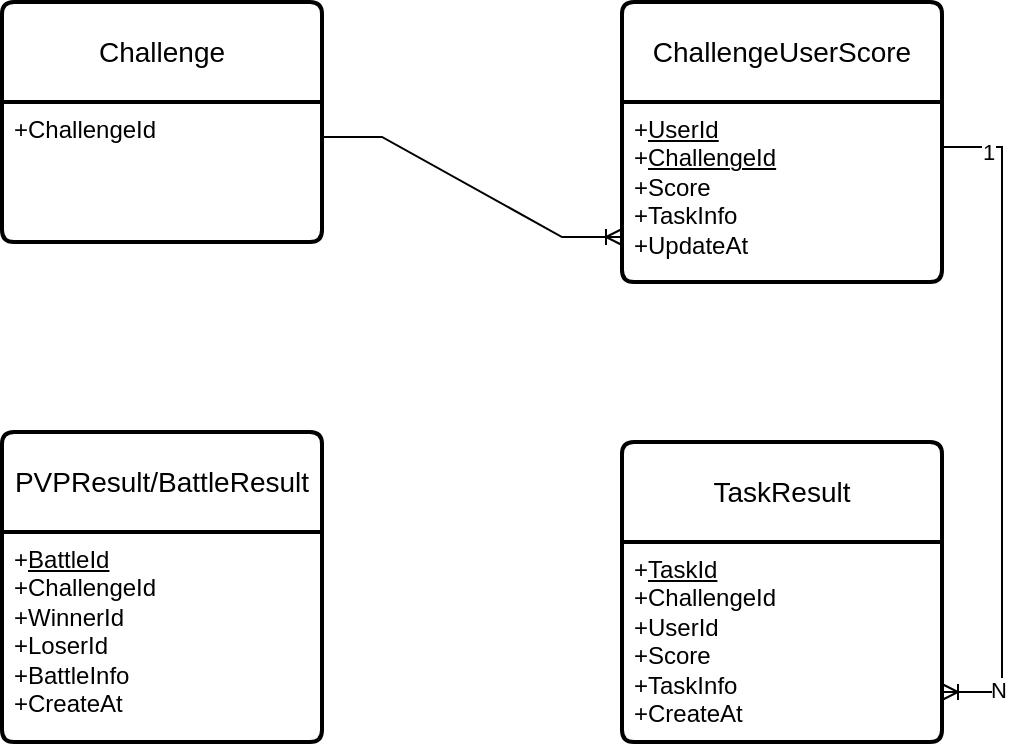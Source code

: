 <mxfile version="21.6.6" type="github" pages="4">
  <diagram name="ER Diagram" id="ZLI-xnwd5I3-F7gUhsCu">
    <mxGraphModel dx="1434" dy="728" grid="1" gridSize="10" guides="1" tooltips="1" connect="1" arrows="1" fold="1" page="1" pageScale="1" pageWidth="827" pageHeight="1169" math="0" shadow="0">
      <root>
        <mxCell id="0" />
        <mxCell id="1" parent="0" />
        <mxCell id="JRfJdb27c1tYHtVessSR-1" value="Challenge" style="swimlane;childLayout=stackLayout;horizontal=1;startSize=50;horizontalStack=0;rounded=1;fontSize=14;fontStyle=0;strokeWidth=2;resizeParent=0;resizeLast=1;shadow=0;dashed=0;align=center;arcSize=4;whiteSpace=wrap;html=1;" parent="1" vertex="1">
          <mxGeometry x="170" y="80" width="160" height="120" as="geometry" />
        </mxCell>
        <mxCell id="JRfJdb27c1tYHtVessSR-2" value="+ChallengeId" style="align=left;strokeColor=none;fillColor=none;spacingLeft=4;fontSize=12;verticalAlign=top;resizable=0;rotatable=0;part=1;html=1;" parent="JRfJdb27c1tYHtVessSR-1" vertex="1">
          <mxGeometry y="50" width="160" height="70" as="geometry" />
        </mxCell>
        <mxCell id="JRfJdb27c1tYHtVessSR-3" value="ChallengeUserScore" style="swimlane;childLayout=stackLayout;horizontal=1;startSize=50;horizontalStack=0;rounded=1;fontSize=14;fontStyle=0;strokeWidth=2;resizeParent=0;resizeLast=1;shadow=0;dashed=0;align=center;arcSize=4;whiteSpace=wrap;html=1;" parent="1" vertex="1">
          <mxGeometry x="480" y="80" width="160" height="140" as="geometry">
            <mxRectangle x="470" y="220" width="70" height="50" as="alternateBounds" />
          </mxGeometry>
        </mxCell>
        <mxCell id="JRfJdb27c1tYHtVessSR-4" value="+&lt;u&gt;UserId&lt;/u&gt;&lt;br&gt;+&lt;u&gt;ChallengeId&lt;/u&gt;&lt;br&gt;+Score&lt;br&gt;+TaskInfo&lt;br&gt;+UpdateAt" style="align=left;strokeColor=none;fillColor=none;spacingLeft=4;fontSize=12;verticalAlign=top;resizable=0;rotatable=0;part=1;html=1;" parent="JRfJdb27c1tYHtVessSR-3" vertex="1">
          <mxGeometry y="50" width="160" height="90" as="geometry" />
        </mxCell>
        <mxCell id="jsPrpI_O9WZwSgl6cPqi-1" value="TaskResult" style="swimlane;childLayout=stackLayout;horizontal=1;startSize=50;horizontalStack=0;rounded=1;fontSize=14;fontStyle=0;strokeWidth=2;resizeParent=0;resizeLast=1;shadow=0;dashed=0;align=center;arcSize=4;whiteSpace=wrap;html=1;" parent="1" vertex="1">
          <mxGeometry x="480" y="300" width="160" height="150" as="geometry" />
        </mxCell>
        <mxCell id="jsPrpI_O9WZwSgl6cPqi-2" value="+&lt;u&gt;TaskId&lt;/u&gt;&lt;br&gt;+ChallengeId&lt;br&gt;+UserId&lt;br&gt;+Score&lt;br&gt;+TaskInfo&lt;br&gt;+CreateAt" style="align=left;strokeColor=none;fillColor=none;spacingLeft=4;fontSize=12;verticalAlign=top;resizable=0;rotatable=0;part=1;html=1;" parent="jsPrpI_O9WZwSgl6cPqi-1" vertex="1">
          <mxGeometry y="50" width="160" height="100" as="geometry" />
        </mxCell>
        <mxCell id="jsPrpI_O9WZwSgl6cPqi-3" value="PVPResult/BattleResult" style="swimlane;childLayout=stackLayout;horizontal=1;startSize=50;horizontalStack=0;rounded=1;fontSize=14;fontStyle=0;strokeWidth=2;resizeParent=0;resizeLast=1;shadow=0;dashed=0;align=center;arcSize=4;whiteSpace=wrap;html=1;" parent="1" vertex="1">
          <mxGeometry x="170" y="295" width="160" height="155" as="geometry" />
        </mxCell>
        <mxCell id="jsPrpI_O9WZwSgl6cPqi-4" value="+&lt;u&gt;BattleId&lt;/u&gt;&lt;br&gt;+ChallengeId&lt;br&gt;+WinnerId&lt;br&gt;+LoserId&lt;br&gt;+BattleInfo&lt;br&gt;+CreateAt" style="align=left;strokeColor=none;fillColor=none;spacingLeft=4;fontSize=12;verticalAlign=top;resizable=0;rotatable=0;part=1;html=1;" parent="jsPrpI_O9WZwSgl6cPqi-3" vertex="1">
          <mxGeometry y="50" width="160" height="105" as="geometry" />
        </mxCell>
        <mxCell id="WyVsY10MQ5rmwuFhoHbH-16" value="" style="edgeStyle=entityRelationEdgeStyle;fontSize=12;html=1;endArrow=ERoneToMany;rounded=0;entryX=1;entryY=0.75;entryDx=0;entryDy=0;exitX=1;exitY=0.25;exitDx=0;exitDy=0;" parent="1" source="JRfJdb27c1tYHtVessSR-4" target="jsPrpI_O9WZwSgl6cPqi-2" edge="1">
          <mxGeometry width="100" height="100" relative="1" as="geometry">
            <mxPoint x="700" y="190" as="sourcePoint" />
            <mxPoint x="690" y="360" as="targetPoint" />
            <Array as="points">
              <mxPoint x="740" y="390" />
              <mxPoint x="690" y="220" />
              <mxPoint x="730" y="240" />
              <mxPoint x="770" y="200" />
              <mxPoint x="740" y="200" />
              <mxPoint x="770" y="330" />
              <mxPoint x="740" y="390" />
            </Array>
          </mxGeometry>
        </mxCell>
        <mxCell id="WyVsY10MQ5rmwuFhoHbH-17" value="1" style="edgeLabel;html=1;align=center;verticalAlign=middle;resizable=0;points=[];" parent="WyVsY10MQ5rmwuFhoHbH-16" vertex="1" connectable="0">
          <mxGeometry x="-0.865" y="-2" relative="1" as="geometry">
            <mxPoint as="offset" />
          </mxGeometry>
        </mxCell>
        <mxCell id="WyVsY10MQ5rmwuFhoHbH-18" value="N" style="edgeLabel;html=1;align=center;verticalAlign=middle;resizable=0;points=[];" parent="WyVsY10MQ5rmwuFhoHbH-16" vertex="1" connectable="0">
          <mxGeometry x="0.836" y="-1" relative="1" as="geometry">
            <mxPoint as="offset" />
          </mxGeometry>
        </mxCell>
        <mxCell id="AfwJ3oAD-vANaPNt5goW-1" value="" style="edgeStyle=entityRelationEdgeStyle;fontSize=12;html=1;endArrow=ERoneToMany;rounded=0;exitX=1;exitY=0.25;exitDx=0;exitDy=0;entryX=0;entryY=0.75;entryDx=0;entryDy=0;" edge="1" parent="1" source="JRfJdb27c1tYHtVessSR-2" target="JRfJdb27c1tYHtVessSR-4">
          <mxGeometry width="100" height="100" relative="1" as="geometry">
            <mxPoint x="360" y="430" as="sourcePoint" />
            <mxPoint x="460" y="330" as="targetPoint" />
          </mxGeometry>
        </mxCell>
      </root>
    </mxGraphModel>
  </diagram>
  <diagram id="Ef0ok4pNN71Re_kueFW6" name="Leaderboard">
    <mxGraphModel dx="1434" dy="728" grid="1" gridSize="10" guides="1" tooltips="1" connect="1" arrows="1" fold="1" page="1" pageScale="1" pageWidth="827" pageHeight="1169" math="0" shadow="0">
      <root>
        <mxCell id="0" />
        <mxCell id="1" parent="0" />
        <mxCell id="Og-gA_vZru-YiPkl-ov5-1" value="Leaderboard" style="swimlane;childLayout=stackLayout;horizontal=1;startSize=50;horizontalStack=0;rounded=1;fontSize=14;fontStyle=0;strokeWidth=2;resizeParent=0;resizeLast=1;shadow=0;dashed=0;align=center;arcSize=4;whiteSpace=wrap;html=1;" parent="1" vertex="1">
          <mxGeometry x="160" y="80" width="160" height="120" as="geometry" />
        </mxCell>
        <mxCell id="Og-gA_vZru-YiPkl-ov5-2" value="+LeaderboardId&lt;br&gt;+Duration&lt;br&gt;+MaxSize" style="align=left;strokeColor=none;fillColor=none;spacingLeft=4;fontSize=12;verticalAlign=top;resizable=0;rotatable=0;part=1;html=1;" parent="Og-gA_vZru-YiPkl-ov5-1" vertex="1">
          <mxGeometry y="50" width="160" height="70" as="geometry" />
        </mxCell>
        <mxCell id="Og-gA_vZru-YiPkl-ov5-3" value="LeaderboardRecord" style="swimlane;childLayout=stackLayout;horizontal=1;startSize=50;horizontalStack=0;rounded=1;fontSize=14;fontStyle=0;strokeWidth=2;resizeParent=0;resizeLast=1;shadow=0;dashed=0;align=center;arcSize=4;whiteSpace=wrap;html=1;" parent="1" vertex="1">
          <mxGeometry x="480" y="80" width="160" height="140" as="geometry" />
        </mxCell>
        <mxCell id="Og-gA_vZru-YiPkl-ov5-4" value="+OwnerId&lt;br&gt;+LeaderboardId&lt;br&gt;+Score&lt;br&gt;+Rank&lt;br&gt;+Metadata" style="align=left;strokeColor=none;fillColor=none;spacingLeft=4;fontSize=12;verticalAlign=top;resizable=0;rotatable=0;part=1;html=1;" parent="Og-gA_vZru-YiPkl-ov5-3" vertex="1">
          <mxGeometry y="50" width="160" height="90" as="geometry" />
        </mxCell>
        <mxCell id="Og-gA_vZru-YiPkl-ov5-5" value="" style="edgeStyle=entityRelationEdgeStyle;fontSize=12;html=1;endArrow=ERmany;rounded=0;exitX=1;exitY=0.75;exitDx=0;exitDy=0;entryX=0;entryY=0.25;entryDx=0;entryDy=0;" parent="1" source="Og-gA_vZru-YiPkl-ov5-2" target="Og-gA_vZru-YiPkl-ov5-4" edge="1">
          <mxGeometry width="100" height="100" relative="1" as="geometry">
            <mxPoint x="360" y="250" as="sourcePoint" />
            <mxPoint x="460" y="150" as="targetPoint" />
          </mxGeometry>
        </mxCell>
      </root>
    </mxGraphModel>
  </diagram>
  <diagram id="nfGYc4ScAfrTc4jbYE4T" name="Leaderboard Architecture">
    <mxGraphModel dx="1434" dy="728" grid="1" gridSize="10" guides="1" tooltips="1" connect="1" arrows="1" fold="1" page="1" pageScale="1" pageWidth="827" pageHeight="1169" math="0" shadow="0">
      <root>
        <mxCell id="0" />
        <mxCell id="1" parent="0" />
        <mxCell id="XdYTRL2mxj0HCFypTFus-22" value="" style="sketch=0;outlineConnect=0;fontColor=#232F3E;gradientColor=none;fillColor=#232F3D;strokeColor=none;dashed=0;verticalLabelPosition=bottom;verticalAlign=top;align=center;html=1;fontSize=12;fontStyle=0;aspect=fixed;pointerEvents=1;shape=mxgraph.aws4.mobile_client;" parent="1" vertex="1">
          <mxGeometry x="50" y="196" width="97.24" height="185" as="geometry" />
        </mxCell>
        <mxCell id="XdYTRL2mxj0HCFypTFus-1" value="Region" style="points=[[0,0],[0.25,0],[0.5,0],[0.75,0],[1,0],[1,0.25],[1,0.5],[1,0.75],[1,1],[0.75,1],[0.5,1],[0.25,1],[0,1],[0,0.75],[0,0.5],[0,0.25]];outlineConnect=0;gradientColor=none;html=1;whiteSpace=wrap;fontSize=12;fontStyle=0;container=1;pointerEvents=0;collapsible=0;recursiveResize=0;shape=mxgraph.aws4.group;grIcon=mxgraph.aws4.group_region;strokeColor=#147EBA;fillColor=none;verticalAlign=top;align=left;spacingLeft=30;fontColor=#147EBA;dashed=1;" parent="1" vertex="1">
          <mxGeometry x="290" y="113.5" width="500" height="350" as="geometry" />
        </mxCell>
        <mxCell id="XdYTRL2mxj0HCFypTFus-25" value="" style="edgeStyle=orthogonalEdgeStyle;rounded=0;orthogonalLoop=1;jettySize=auto;html=1;" parent="XdYTRL2mxj0HCFypTFus-1" source="XdYTRL2mxj0HCFypTFus-16" target="XdYTRL2mxj0HCFypTFus-17" edge="1">
          <mxGeometry relative="1" as="geometry" />
        </mxCell>
        <mxCell id="XdYTRL2mxj0HCFypTFus-29" value="2.Dispatch &lt;br&gt;the request" style="edgeLabel;html=1;align=center;verticalAlign=middle;resizable=0;points=[];" parent="XdYTRL2mxj0HCFypTFus-25" vertex="1" connectable="0">
          <mxGeometry x="-0.007" y="1" relative="1" as="geometry">
            <mxPoint as="offset" />
          </mxGeometry>
        </mxCell>
        <mxCell id="XdYTRL2mxj0HCFypTFus-16" value="API Gateway" style="outlineConnect=0;dashed=0;verticalLabelPosition=bottom;verticalAlign=top;align=center;html=1;shape=mxgraph.aws3.api_gateway;fillColor=#D9A741;gradientColor=none;" parent="XdYTRL2mxj0HCFypTFus-1" vertex="1">
          <mxGeometry x="40" y="120" width="76.5" height="93" as="geometry" />
        </mxCell>
        <mxCell id="XdYTRL2mxj0HCFypTFus-26" value="" style="edgeStyle=orthogonalEdgeStyle;rounded=0;orthogonalLoop=1;jettySize=auto;html=1;" parent="XdYTRL2mxj0HCFypTFus-1" source="XdYTRL2mxj0HCFypTFus-17" target="XdYTRL2mxj0HCFypTFus-19" edge="1">
          <mxGeometry relative="1" as="geometry">
            <Array as="points">
              <mxPoint x="310" y="167" />
              <mxPoint x="310" y="71" />
            </Array>
          </mxGeometry>
        </mxCell>
        <mxCell id="XdYTRL2mxj0HCFypTFus-30" value="3.Get Ranks" style="edgeLabel;html=1;align=center;verticalAlign=middle;resizable=0;points=[];" parent="XdYTRL2mxj0HCFypTFus-26" vertex="1" connectable="0">
          <mxGeometry x="0.076" y="-3" relative="1" as="geometry">
            <mxPoint x="-13" y="-12" as="offset" />
          </mxGeometry>
        </mxCell>
        <mxCell id="XdYTRL2mxj0HCFypTFus-27" style="edgeStyle=orthogonalEdgeStyle;rounded=0;orthogonalLoop=1;jettySize=auto;html=1;exitX=1;exitY=0.5;exitDx=0;exitDy=0;exitPerimeter=0;entryX=0;entryY=0.5;entryDx=0;entryDy=0;entryPerimeter=0;" parent="XdYTRL2mxj0HCFypTFus-1" source="XdYTRL2mxj0HCFypTFus-17" target="XdYTRL2mxj0HCFypTFus-18" edge="1">
          <mxGeometry relative="1" as="geometry">
            <Array as="points">
              <mxPoint x="310" y="167" />
              <mxPoint x="310" y="261" />
            </Array>
          </mxGeometry>
        </mxCell>
        <mxCell id="XdYTRL2mxj0HCFypTFus-31" value="4.Ge leaderboard records&amp;nbsp;" style="edgeLabel;html=1;align=center;verticalAlign=middle;resizable=0;points=[];" parent="XdYTRL2mxj0HCFypTFus-27" vertex="1" connectable="0">
          <mxGeometry x="0.12" y="1" relative="1" as="geometry">
            <mxPoint x="29" y="-13" as="offset" />
          </mxGeometry>
        </mxCell>
        <mxCell id="XdYTRL2mxj0HCFypTFus-17" value="Lambda" style="outlineConnect=0;dashed=0;verticalLabelPosition=bottom;verticalAlign=top;align=center;html=1;shape=mxgraph.aws3.lambda;fillColor=#F58534;gradientColor=none;" parent="XdYTRL2mxj0HCFypTFus-1" vertex="1">
          <mxGeometry x="190" y="120" width="76.5" height="93" as="geometry" />
        </mxCell>
        <mxCell id="XdYTRL2mxj0HCFypTFus-18" value="DynamoDB&lt;br&gt;&lt;br&gt;Store all leaderboard records" style="outlineConnect=0;dashed=0;verticalLabelPosition=bottom;verticalAlign=top;align=center;html=1;shape=mxgraph.aws3.dynamo_db;fillColor=#2E73B8;gradientColor=none;" parent="XdYTRL2mxj0HCFypTFus-1" vertex="1">
          <mxGeometry x="356" y="220" width="72" height="81" as="geometry" />
        </mxCell>
        <mxCell id="XdYTRL2mxj0HCFypTFus-19" value="ElasticCache for Redis&lt;br&gt;&lt;br&gt;Provide ranks" style="sketch=0;outlineConnect=0;fontColor=#232F3E;gradientColor=none;fillColor=#2E27AD;strokeColor=none;dashed=0;verticalLabelPosition=bottom;verticalAlign=top;align=center;html=1;fontSize=12;fontStyle=0;aspect=fixed;pointerEvents=1;shape=mxgraph.aws4.elasticache_for_redis;" parent="XdYTRL2mxj0HCFypTFus-1" vertex="1">
          <mxGeometry x="356" y="36.5" width="78" height="69" as="geometry" />
        </mxCell>
        <mxCell id="XdYTRL2mxj0HCFypTFus-21" value="Leaderboard SDK" style="rounded=0;whiteSpace=wrap;html=1;container=0;" parent="1" vertex="1">
          <mxGeometry x="63.62" y="248.5" width="70" height="91.5" as="geometry">
            <mxRectangle x="95" y="260" width="50" height="40" as="alternateBounds" />
          </mxGeometry>
        </mxCell>
        <mxCell id="XdYTRL2mxj0HCFypTFus-23" style="edgeStyle=orthogonalEdgeStyle;rounded=0;orthogonalLoop=1;jettySize=auto;html=1;" parent="1" source="XdYTRL2mxj0HCFypTFus-22" target="XdYTRL2mxj0HCFypTFus-16" edge="1">
          <mxGeometry relative="1" as="geometry">
            <mxPoint x="147.24" y="310.165" as="sourcePoint" />
            <mxPoint x="220" y="370" as="targetPoint" />
            <Array as="points">
              <mxPoint x="180" y="277" />
              <mxPoint x="180" y="277" />
            </Array>
          </mxGeometry>
        </mxCell>
        <mxCell id="XdYTRL2mxj0HCFypTFus-28" value="1.Call leaderboard APIs" style="edgeLabel;html=1;align=center;verticalAlign=middle;resizable=0;points=[];" parent="XdYTRL2mxj0HCFypTFus-23" vertex="1" connectable="0">
          <mxGeometry x="-0.175" y="4" relative="1" as="geometry">
            <mxPoint as="offset" />
          </mxGeometry>
        </mxCell>
        <mxCell id="XdYTRL2mxj0HCFypTFus-34" style="edgeStyle=orthogonalEdgeStyle;curved=1;rounded=0;orthogonalLoop=1;jettySize=auto;html=1;dashed=1;exitX=0.5;exitY=1;exitDx=0;exitDy=0;exitPerimeter=0;" parent="1" source="XdYTRL2mxj0HCFypTFus-17" target="XdYTRL2mxj0HCFypTFus-22" edge="1">
          <mxGeometry relative="1" as="geometry">
            <mxPoint x="160" y="300" as="targetPoint" />
            <mxPoint x="538.25" y="320" as="sourcePoint" />
            <Array as="points">
              <mxPoint x="480" y="327" />
              <mxPoint x="480" y="360" />
              <mxPoint x="290" y="360" />
              <mxPoint x="290" y="344" />
            </Array>
          </mxGeometry>
        </mxCell>
        <mxCell id="XdYTRL2mxj0HCFypTFus-35" value="5.Send the response" style="edgeLabel;html=1;align=center;verticalAlign=middle;resizable=0;points=[];" parent="XdYTRL2mxj0HCFypTFus-34" vertex="1" connectable="0">
          <mxGeometry x="0.061" y="-5" relative="1" as="geometry">
            <mxPoint as="offset" />
          </mxGeometry>
        </mxCell>
      </root>
    </mxGraphModel>
  </diagram>
  <diagram id="OnHIq64eFZVprXOsB4ZP" name="PVP Architecture">
    <mxGraphModel dx="1384" dy="728" grid="1" gridSize="10" guides="1" tooltips="1" connect="1" arrows="1" fold="1" page="1" pageScale="1" pageWidth="827" pageHeight="1169" math="0" shadow="0">
      <root>
        <mxCell id="0" />
        <mxCell id="1" parent="0" />
        <mxCell id="ysvva_Ia6aTxnsGA4BP1-1" value="Region" style="points=[[0,0],[0.25,0],[0.5,0],[0.75,0],[1,0],[1,0.25],[1,0.5],[1,0.75],[1,1],[0.75,1],[0.5,1],[0.25,1],[0,1],[0,0.75],[0,0.5],[0,0.25]];outlineConnect=0;gradientColor=none;html=1;whiteSpace=wrap;fontSize=12;fontStyle=0;container=1;pointerEvents=0;collapsible=0;recursiveResize=0;shape=mxgraph.aws4.group;grIcon=mxgraph.aws4.group_region;strokeColor=#147EBA;fillColor=none;verticalAlign=top;align=left;spacingLeft=30;fontColor=#147EBA;dashed=1;" vertex="1" parent="1">
          <mxGeometry x="240" y="80" width="560" height="520" as="geometry" />
        </mxCell>
        <mxCell id="ysvva_Ia6aTxnsGA4BP1-14" style="rounded=0;orthogonalLoop=1;jettySize=auto;html=1;exitX=0.65;exitY=0.5;exitDx=0;exitDy=0;exitPerimeter=0;entryX=0;entryY=0.5;entryDx=0;entryDy=0;" edge="1" parent="ysvva_Ia6aTxnsGA4BP1-1" source="ysvva_Ia6aTxnsGA4BP1-3" target="ysvva_Ia6aTxnsGA4BP1-6">
          <mxGeometry relative="1" as="geometry" />
        </mxCell>
        <mxCell id="ysvva_Ia6aTxnsGA4BP1-15" style="rounded=0;orthogonalLoop=1;jettySize=auto;html=1;exitX=0.65;exitY=0.5;exitDx=0;exitDy=0;exitPerimeter=0;dashed=1;dashPattern=8 8;entryX=0;entryY=0.5;entryDx=0;entryDy=0;" edge="1" parent="ysvva_Ia6aTxnsGA4BP1-1" source="ysvva_Ia6aTxnsGA4BP1-3" target="ysvva_Ia6aTxnsGA4BP1-7">
          <mxGeometry relative="1" as="geometry" />
        </mxCell>
        <mxCell id="ysvva_Ia6aTxnsGA4BP1-3" value="API Gateway" style="outlineConnect=0;dashed=0;verticalLabelPosition=bottom;verticalAlign=top;align=center;html=1;shape=mxgraph.aws3.api_gateway;fillColor=#D9A741;gradientColor=none;" vertex="1" parent="ysvva_Ia6aTxnsGA4BP1-1">
          <mxGeometry x="20" y="160" width="76.5" height="93" as="geometry" />
        </mxCell>
        <mxCell id="ysvva_Ia6aTxnsGA4BP1-4" value="lambda" style="outlineConnect=0;dashed=0;verticalLabelPosition=bottom;verticalAlign=top;align=center;html=1;shape=mxgraph.aws3.lambda_function;fillColor=#F58534;gradientColor=none;" vertex="1" parent="ysvva_Ia6aTxnsGA4BP1-1">
          <mxGeometry x="240" y="70" width="69" height="72" as="geometry" />
        </mxCell>
        <mxCell id="ysvva_Ia6aTxnsGA4BP1-7" value="Dynamic Criteria Mechanism" style="rounded=1;arcSize=10;dashed=1;fillColor=none;gradientColor=none;dashPattern=1 1;strokeWidth=2;verticalAlign=top;" vertex="1" parent="ysvva_Ia6aTxnsGA4BP1-1">
          <mxGeometry x="199" y="230" width="300" height="160" as="geometry" />
        </mxCell>
        <mxCell id="ysvva_Ia6aTxnsGA4BP1-8" value="DynamoDB" style="outlineConnect=0;dashed=0;verticalLabelPosition=bottom;verticalAlign=top;align=center;html=1;shape=mxgraph.aws3.dynamo_db;fillColor=#2E73B8;gradientColor=none;" vertex="1" parent="ysvva_Ia6aTxnsGA4BP1-1">
          <mxGeometry x="390" y="70" width="72" height="81" as="geometry" />
        </mxCell>
        <mxCell id="ysvva_Ia6aTxnsGA4BP1-5" value="Lambda" style="outlineConnect=0;dashed=0;verticalLabelPosition=bottom;verticalAlign=top;align=center;html=1;shape=mxgraph.aws3.lambda_function;fillColor=#F58534;gradientColor=none;" vertex="1" parent="ysvva_Ia6aTxnsGA4BP1-1">
          <mxGeometry x="245.5" y="263" width="69" height="72" as="geometry" />
        </mxCell>
        <mxCell id="ysvva_Ia6aTxnsGA4BP1-17" style="edgeStyle=orthogonalEdgeStyle;rounded=0;orthogonalLoop=1;jettySize=auto;html=1;exitX=1;exitY=0.25;exitDx=0;exitDy=0;exitPerimeter=0;" edge="1" parent="ysvva_Ia6aTxnsGA4BP1-1" source="ysvva_Ia6aTxnsGA4BP1-12">
          <mxGeometry relative="1" as="geometry">
            <mxPoint x="170" y="140" as="targetPoint" />
            <Array as="points">
              <mxPoint x="170" y="60" />
            </Array>
          </mxGeometry>
        </mxCell>
        <mxCell id="ysvva_Ia6aTxnsGA4BP1-18" style="edgeStyle=orthogonalEdgeStyle;rounded=0;orthogonalLoop=1;jettySize=auto;html=1;exitX=1;exitY=0.75;exitDx=0;exitDy=0;exitPerimeter=0;dashed=1;dashPattern=8 8;" edge="1" parent="ysvva_Ia6aTxnsGA4BP1-1" source="ysvva_Ia6aTxnsGA4BP1-12">
          <mxGeometry relative="1" as="geometry">
            <mxPoint x="140" y="260" as="targetPoint" />
          </mxGeometry>
        </mxCell>
        <mxCell id="ysvva_Ia6aTxnsGA4BP1-12" value="Terraform scripts&lt;br&gt;Variable:MechanismName" style="sketch=0;points=[[0,0,0],[0.25,0,0],[0.5,0,0],[0.75,0,0],[1,0,0],[0,1,0],[0.25,1,0],[0.5,1,0],[0.75,1,0],[1,1,0],[0,0.25,0],[0,0.5,0],[0,0.75,0],[1,0.25,0],[1,0.5,0],[1,0.75,0]];points=[[0,0,0],[0.25,0,0],[0.5,0,0],[0.75,0,0],[1,0,0],[0,1,0],[0.25,1,0],[0.5,1,0],[0.75,1,0],[1,1,0],[0,0.25,0],[0,0.5,0],[0,0.75,0],[1,0.25,0],[1,0.5,0],[1,0.75,0]];outlineConnect=0;fontColor=#232F3E;gradientColor=#F34482;gradientDirection=north;fillColor=#BC1356;strokeColor=#ffffff;dashed=0;verticalLabelPosition=bottom;verticalAlign=top;align=center;html=1;fontSize=12;fontStyle=0;aspect=fixed;shape=mxgraph.aws4.resourceIcon;resIcon=mxgraph.aws4.config;" vertex="1" parent="ysvva_Ia6aTxnsGA4BP1-1">
          <mxGeometry x="40" y="40" width="78" height="78" as="geometry" />
        </mxCell>
        <mxCell id="ysvva_Ia6aTxnsGA4BP1-6" value="Score Range Mechanism" style="rounded=1;arcSize=10;dashed=1;fillColor=none;gradientColor=none;dashPattern=1 1;strokeWidth=2;verticalAlign=top;" vertex="1" parent="ysvva_Ia6aTxnsGA4BP1-1">
          <mxGeometry x="199" y="40" width="300" height="160" as="geometry" />
        </mxCell>
        <mxCell id="ysvva_Ia6aTxnsGA4BP1-19" value="More Mechanisms..." style="rounded=1;arcSize=10;dashed=1;fillColor=none;gradientColor=none;dashPattern=1 1;strokeWidth=2;" vertex="1" parent="ysvva_Ia6aTxnsGA4BP1-1">
          <mxGeometry x="199" y="420" width="301" height="69.5" as="geometry" />
        </mxCell>
        <mxCell id="ysvva_Ia6aTxnsGA4BP1-25" value="OpenSearch" style="outlineConnect=0;dashed=0;verticalLabelPosition=bottom;verticalAlign=top;align=center;html=1;shape=mxgraph.aws3.elasticsearch_service;fillColor=#F58534;gradientColor=none;" vertex="1" parent="ysvva_Ia6aTxnsGA4BP1-1">
          <mxGeometry x="390" y="263" width="67.5" height="81" as="geometry" />
        </mxCell>
        <mxCell id="ysvva_Ia6aTxnsGA4BP1-24" style="edgeStyle=orthogonalEdgeStyle;rounded=0;orthogonalLoop=1;jettySize=auto;html=1;entryX=0;entryY=0.5;entryDx=0;entryDy=0;" edge="1" parent="1" source="ysvva_Ia6aTxnsGA4BP1-22" target="ysvva_Ia6aTxnsGA4BP1-1">
          <mxGeometry relative="1" as="geometry" />
        </mxCell>
        <mxCell id="ysvva_Ia6aTxnsGA4BP1-22" value="Game Client" style="sketch=0;outlineConnect=0;fontColor=#232F3E;gradientColor=none;fillColor=#232F3D;strokeColor=none;dashed=0;verticalLabelPosition=bottom;verticalAlign=top;align=center;html=1;fontSize=12;fontStyle=0;aspect=fixed;pointerEvents=1;shape=mxgraph.aws4.mobile_client;" vertex="1" parent="1">
          <mxGeometry x="50" y="275" width="68.33" height="130" as="geometry" />
        </mxCell>
        <mxCell id="ysvva_Ia6aTxnsGA4BP1-23" value="PVP SDK" style="rounded=0;whiteSpace=wrap;html=1;" vertex="1" parent="1">
          <mxGeometry x="56.24" y="310" width="55.84" height="60" as="geometry" />
        </mxCell>
      </root>
    </mxGraphModel>
  </diagram>
</mxfile>
